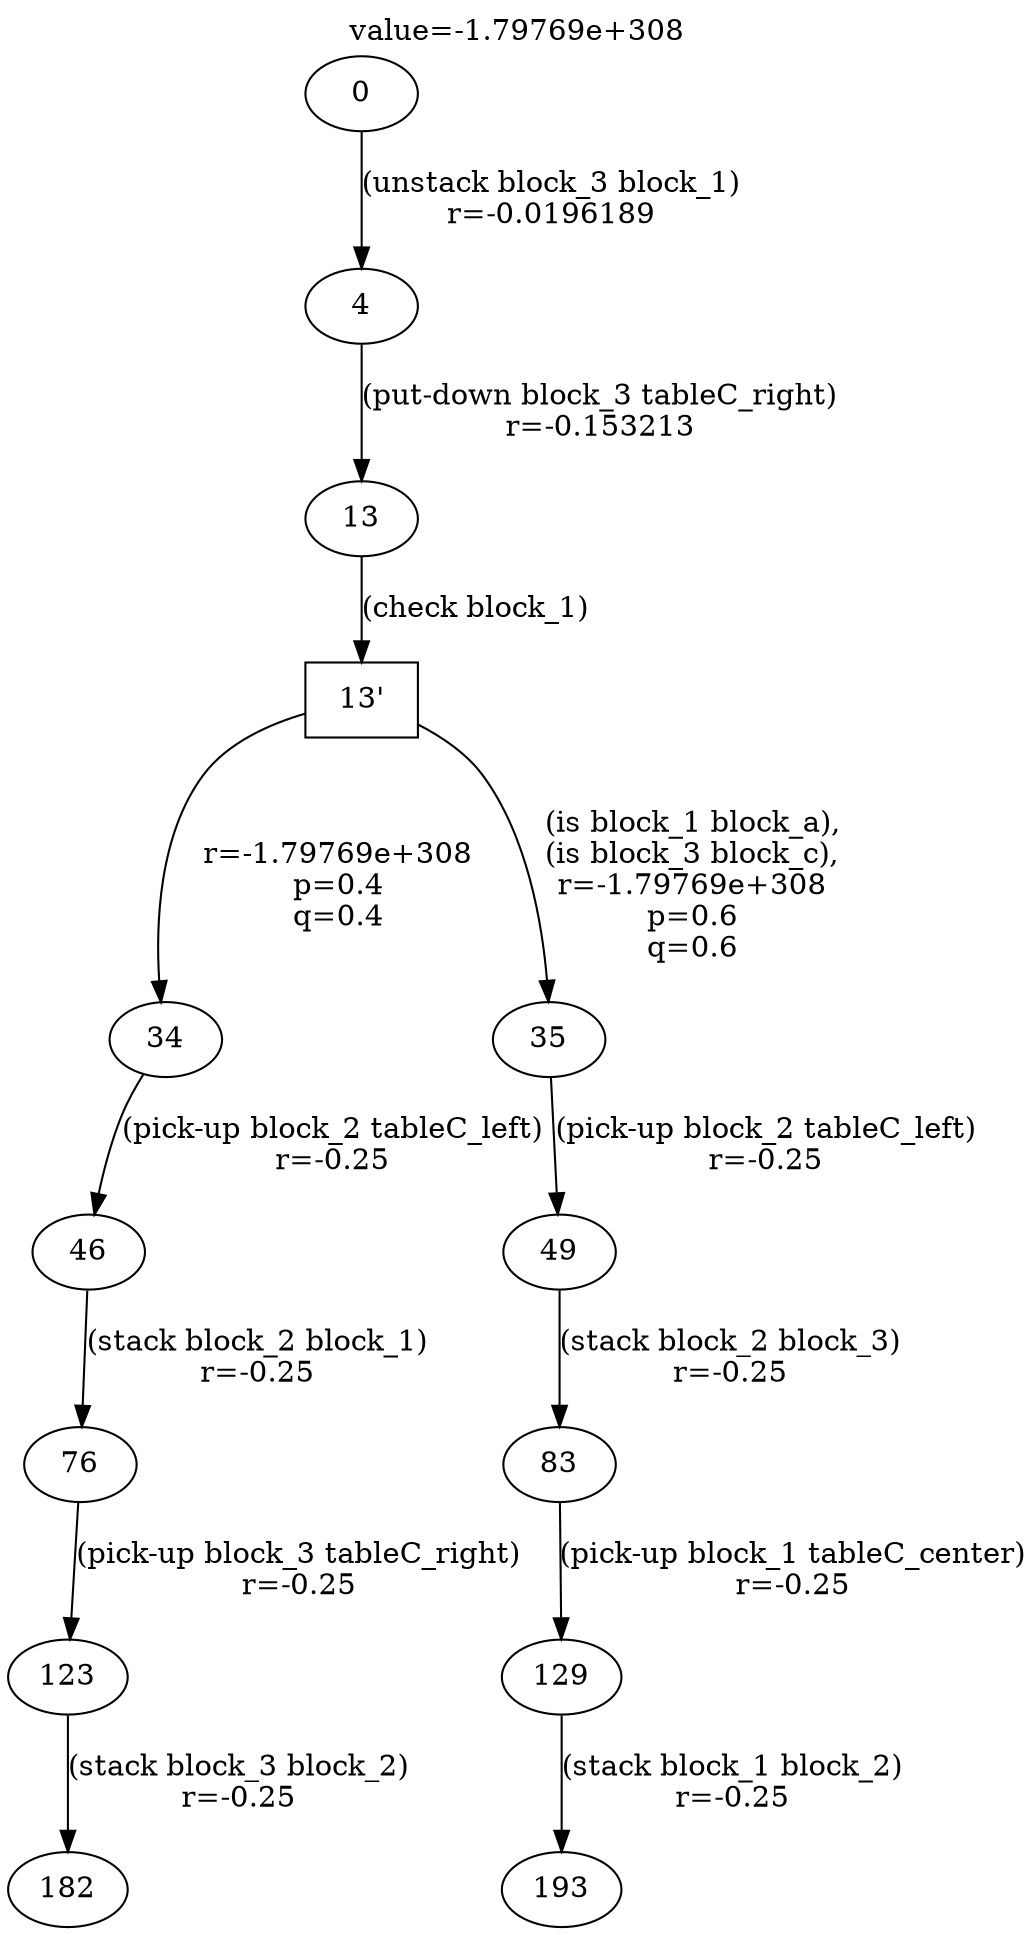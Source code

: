 digraph g{
label="value=-1.79769e+308"
labelloc=top
0->4 [ label="(unstack block_3 block_1)
r=-0.0196189" ];
4->13 [ label="(put-down block_3 tableC_right)
r=-0.153213" ];
"13'" [ shape=box ] ;
13->"13'" [ label="(check block_1)" ];
"13'"->34 [ label="
r=-1.79769e+308
p=0.4
q=0.4" ];
34->46 [ label="(pick-up block_2 tableC_left)
r=-0.25" ];
46->76 [ label="(stack block_2 block_1)
r=-0.25" ];
76->123 [ label="(pick-up block_3 tableC_right)
r=-0.25" ];
123->182 [ label="(stack block_3 block_2)
r=-0.25" ];
"13'"->35 [ label="
(is block_1 block_a),
(is block_3 block_c),
r=-1.79769e+308
p=0.6
q=0.6" ];
35->49 [ label="(pick-up block_2 tableC_left)
r=-0.25" ];
49->83 [ label="(stack block_2 block_3)
r=-0.25" ];
83->129 [ label="(pick-up block_1 tableC_center)
r=-0.25" ];
129->193 [ label="(stack block_1 block_2)
r=-0.25" ];
}
